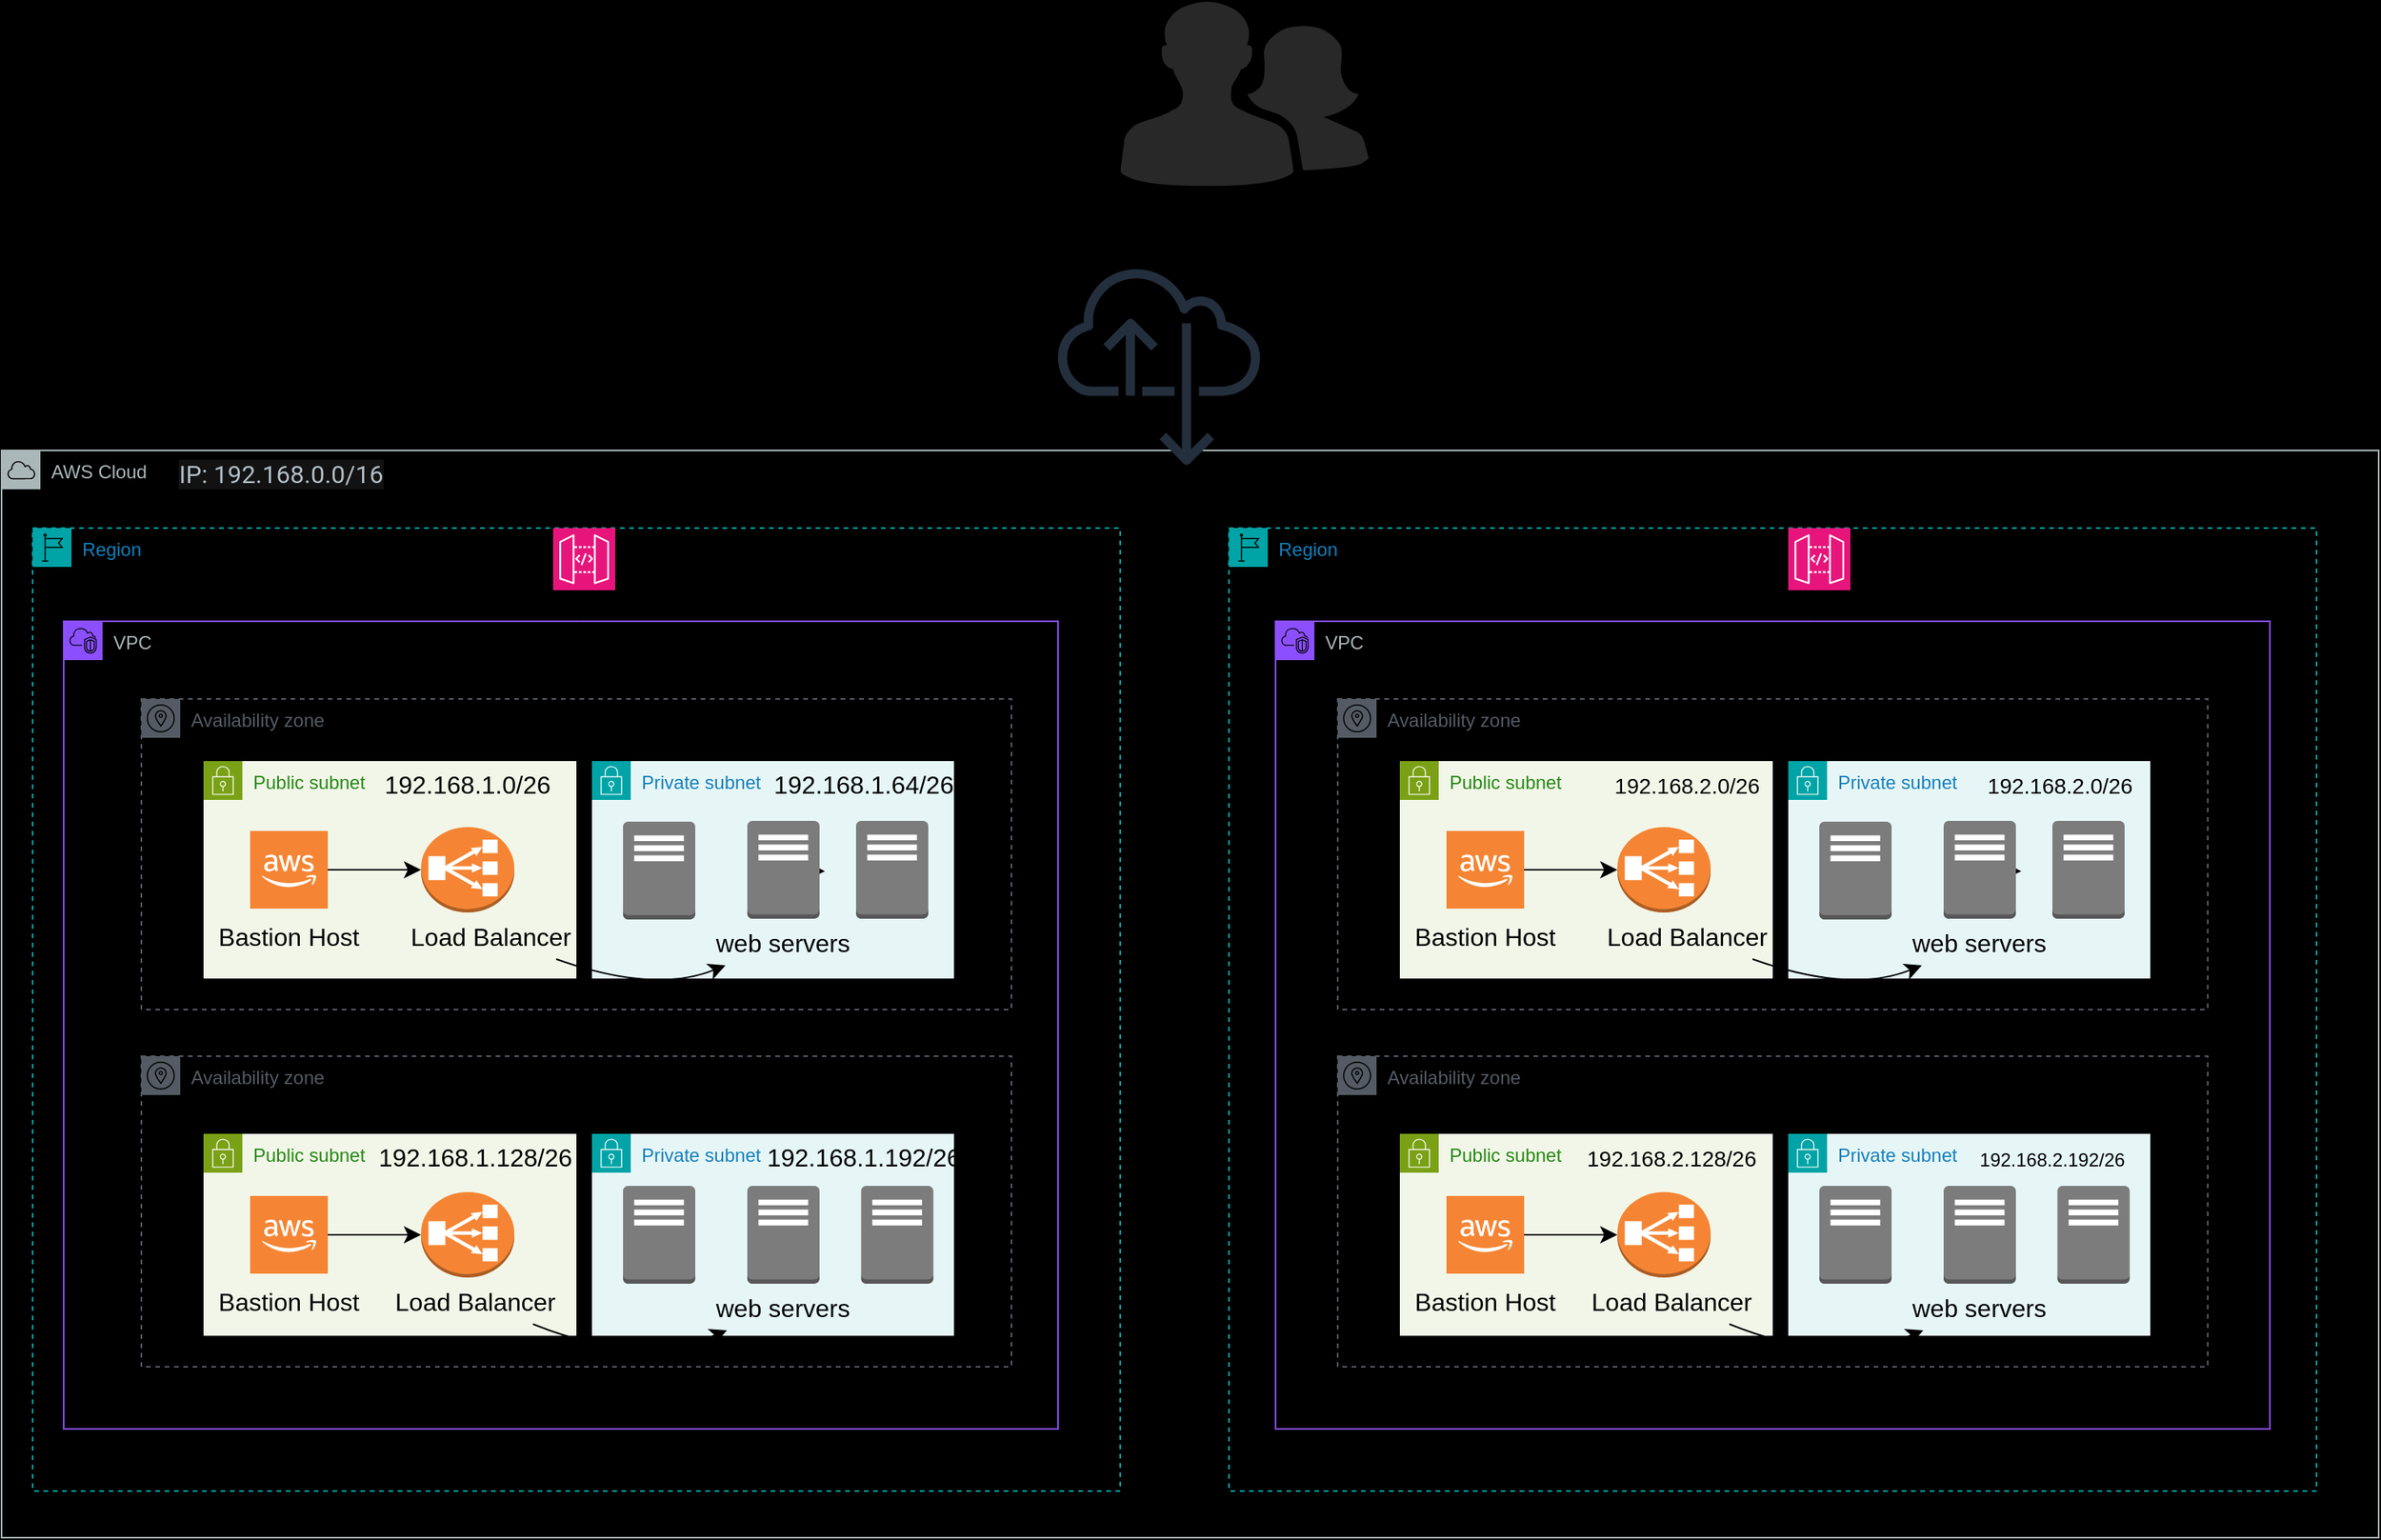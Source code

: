 <mxfile version="26.2.13">
  <diagram name="Page-1" id="DRaX8vh2XQgeKRl0MnYT">
    <mxGraphModel dx="1836" dy="1640" grid="1" gridSize="10" guides="1" tooltips="1" connect="1" arrows="1" fold="1" page="0" pageScale="1" pageWidth="850" pageHeight="1100" background="light-dark(#000000,#000000)" math="0" shadow="0">
      <root>
        <mxCell id="0" />
        <mxCell id="1" parent="0" />
        <mxCell id="w3yPP5Zh4euitOC8Kssg-12" value="AWS Cloud" style="sketch=0;outlineConnect=0;gradientColor=none;html=1;whiteSpace=wrap;fontSize=12;fontStyle=0;shape=mxgraph.aws4.group;grIcon=mxgraph.aws4.group_aws_cloud;strokeColor=#AAB7B8;fillColor=none;verticalAlign=top;align=left;spacingLeft=30;fontColor=#AAB7B8;dashed=0;" parent="1" vertex="1">
          <mxGeometry x="30" y="280" width="1530" height="700" as="geometry" />
        </mxCell>
        <mxCell id="w3yPP5Zh4euitOC8Kssg-16" value="VPC" style="points=[[0,0],[0.25,0],[0.5,0],[0.75,0],[1,0],[1,0.25],[1,0.5],[1,0.75],[1,1],[0.75,1],[0.5,1],[0.25,1],[0,1],[0,0.75],[0,0.5],[0,0.25]];outlineConnect=0;gradientColor=none;html=1;whiteSpace=wrap;fontSize=12;fontStyle=0;container=1;pointerEvents=0;collapsible=0;recursiveResize=0;shape=mxgraph.aws4.group;grIcon=mxgraph.aws4.group_vpc2;strokeColor=#8C4FFF;fillColor=none;verticalAlign=top;align=left;spacingLeft=30;fontColor=#AAB7B8;dashed=0;" parent="1" vertex="1">
          <mxGeometry x="70" y="390" width="640" height="520" as="geometry" />
        </mxCell>
        <mxCell id="w3yPP5Zh4euitOC8Kssg-17" value="Region" style="points=[[0,0],[0.25,0],[0.5,0],[0.75,0],[1,0],[1,0.25],[1,0.5],[1,0.75],[1,1],[0.75,1],[0.5,1],[0.25,1],[0,1],[0,0.75],[0,0.5],[0,0.25]];outlineConnect=0;gradientColor=none;html=1;whiteSpace=wrap;fontSize=12;fontStyle=0;container=1;pointerEvents=0;collapsible=0;recursiveResize=0;shape=mxgraph.aws4.group;grIcon=mxgraph.aws4.group_region;strokeColor=#00A4A6;fillColor=none;verticalAlign=top;align=left;spacingLeft=30;fontColor=#147EBA;dashed=1;" parent="1" vertex="1">
          <mxGeometry x="50" y="330" width="700" height="620" as="geometry" />
        </mxCell>
        <mxCell id="w3yPP5Zh4euitOC8Kssg-19" value="Availability zone" style="sketch=0;outlineConnect=0;gradientColor=none;html=1;whiteSpace=wrap;fontSize=12;fontStyle=0;shape=mxgraph.aws4.group;grIcon=mxgraph.aws4.group_availability_zone;strokeColor=#545B64;fillColor=none;verticalAlign=top;align=left;spacingLeft=30;fontColor=#545B64;dashed=1;" parent="w3yPP5Zh4euitOC8Kssg-17" vertex="1">
          <mxGeometry x="70" y="110" width="560" height="200" as="geometry" />
        </mxCell>
        <mxCell id="w3yPP5Zh4euitOC8Kssg-20" value="Availability zone" style="sketch=0;outlineConnect=0;gradientColor=none;html=1;whiteSpace=wrap;fontSize=12;fontStyle=0;shape=mxgraph.aws4.group;grIcon=mxgraph.aws4.group_availability_zone;strokeColor=#545B64;fillColor=none;verticalAlign=top;align=left;spacingLeft=30;fontColor=#545B64;dashed=1;" parent="w3yPP5Zh4euitOC8Kssg-17" vertex="1">
          <mxGeometry x="70" y="340" width="560" height="200" as="geometry" />
        </mxCell>
        <mxCell id="w3yPP5Zh4euitOC8Kssg-21" value="Public subnet" style="points=[[0,0],[0.25,0],[0.5,0],[0.75,0],[1,0],[1,0.25],[1,0.5],[1,0.75],[1,1],[0.75,1],[0.5,1],[0.25,1],[0,1],[0,0.75],[0,0.5],[0,0.25]];outlineConnect=0;gradientColor=none;html=1;whiteSpace=wrap;fontSize=12;fontStyle=0;container=1;pointerEvents=0;collapsible=0;recursiveResize=0;shape=mxgraph.aws4.group;grIcon=mxgraph.aws4.group_security_group;grStroke=0;strokeColor=#7AA116;fillColor=#F2F6E8;verticalAlign=top;align=left;spacingLeft=30;fontColor=#248814;dashed=0;" parent="w3yPP5Zh4euitOC8Kssg-17" vertex="1">
          <mxGeometry x="110" y="150" width="240" height="140" as="geometry" />
        </mxCell>
        <mxCell id="w3yPP5Zh4euitOC8Kssg-25" value="" style="outlineConnect=0;dashed=0;verticalLabelPosition=bottom;verticalAlign=top;align=center;html=1;shape=mxgraph.aws3.cloud_2;fillColor=#F58534;gradientColor=none;" parent="w3yPP5Zh4euitOC8Kssg-21" vertex="1">
          <mxGeometry x="30" y="45" width="50" height="50" as="geometry" />
        </mxCell>
        <mxCell id="w3yPP5Zh4euitOC8Kssg-23" value="Private subnet" style="points=[[0,0],[0.25,0],[0.5,0],[0.75,0],[1,0],[1,0.25],[1,0.5],[1,0.75],[1,1],[0.75,1],[0.5,1],[0.25,1],[0,1],[0,0.75],[0,0.5],[0,0.25]];outlineConnect=0;gradientColor=none;html=1;whiteSpace=wrap;fontSize=12;fontStyle=0;container=1;pointerEvents=0;collapsible=0;recursiveResize=0;shape=mxgraph.aws4.group;grIcon=mxgraph.aws4.group_security_group;grStroke=0;strokeColor=#00A4A6;fillColor=#E6F6F7;verticalAlign=top;align=left;spacingLeft=30;fontColor=#147EBA;dashed=0;" parent="w3yPP5Zh4euitOC8Kssg-17" vertex="1">
          <mxGeometry x="360" y="150" width="233" height="140" as="geometry" />
        </mxCell>
        <mxCell id="w3yPP5Zh4euitOC8Kssg-28" value="" style="edgeStyle=none;curved=1;rounded=0;orthogonalLoop=1;jettySize=auto;html=1;fontSize=12;startSize=8;endSize=8;" parent="w3yPP5Zh4euitOC8Kssg-23" source="w3yPP5Zh4euitOC8Kssg-29" edge="1">
          <mxGeometry relative="1" as="geometry">
            <mxPoint x="150" y="71" as="targetPoint" />
          </mxGeometry>
        </mxCell>
        <mxCell id="w3yPP5Zh4euitOC8Kssg-26" value="" style="outlineConnect=0;dashed=0;verticalLabelPosition=bottom;verticalAlign=top;align=center;html=1;shape=mxgraph.aws3.traditional_server;fillColor=#7D7C7C;gradientColor=none;" parent="w3yPP5Zh4euitOC8Kssg-23" vertex="1">
          <mxGeometry x="20" y="39" width="46.5" height="63" as="geometry" />
        </mxCell>
        <mxCell id="w3yPP5Zh4euitOC8Kssg-27" value="" style="outlineConnect=0;dashed=0;verticalLabelPosition=bottom;verticalAlign=top;align=center;html=1;shape=mxgraph.aws3.traditional_server;fillColor=#7D7C7C;gradientColor=none;" parent="w3yPP5Zh4euitOC8Kssg-23" vertex="1">
          <mxGeometry x="170" y="38.5" width="46.5" height="63" as="geometry" />
        </mxCell>
        <mxCell id="w3yPP5Zh4euitOC8Kssg-29" value="" style="outlineConnect=0;dashed=0;verticalLabelPosition=bottom;verticalAlign=top;align=center;html=1;shape=mxgraph.aws3.traditional_server;fillColor=#7D7C7C;gradientColor=none;" parent="w3yPP5Zh4euitOC8Kssg-23" vertex="1">
          <mxGeometry x="100" y="38.5" width="46.5" height="63" as="geometry" />
        </mxCell>
        <mxCell id="w3yPP5Zh4euitOC8Kssg-24" value="" style="outlineConnect=0;dashed=0;verticalLabelPosition=bottom;verticalAlign=top;align=center;html=1;shape=mxgraph.aws3.classic_load_balancer;fillColor=#F58534;gradientColor=none;" parent="w3yPP5Zh4euitOC8Kssg-17" vertex="1">
          <mxGeometry x="250" y="192.5" width="60" height="55" as="geometry" />
        </mxCell>
        <mxCell id="w3yPP5Zh4euitOC8Kssg-33" value="" style="edgeStyle=none;curved=1;rounded=0;orthogonalLoop=1;jettySize=auto;html=1;fontSize=12;startSize=8;endSize=8;" parent="w3yPP5Zh4euitOC8Kssg-17" source="w3yPP5Zh4euitOC8Kssg-25" target="w3yPP5Zh4euitOC8Kssg-24" edge="1">
          <mxGeometry relative="1" as="geometry" />
        </mxCell>
        <mxCell id="w3yPP5Zh4euitOC8Kssg-34" value="Bastion Host" style="text;strokeColor=none;fillColor=none;html=1;align=center;verticalAlign=middle;whiteSpace=wrap;rounded=0;fontSize=16;" parent="w3yPP5Zh4euitOC8Kssg-17" vertex="1">
          <mxGeometry x="110" y="247.5" width="110" height="30" as="geometry" />
        </mxCell>
        <mxCell id="w3yPP5Zh4euitOC8Kssg-95" value="" style="edgeStyle=none;curved=1;rounded=0;orthogonalLoop=1;jettySize=auto;html=1;fontSize=12;startSize=8;endSize=8;" parent="w3yPP5Zh4euitOC8Kssg-17" source="w3yPP5Zh4euitOC8Kssg-35" target="w3yPP5Zh4euitOC8Kssg-36" edge="1">
          <mxGeometry relative="1" as="geometry">
            <Array as="points">
              <mxPoint x="400" y="300" />
            </Array>
          </mxGeometry>
        </mxCell>
        <mxCell id="w3yPP5Zh4euitOC8Kssg-35" value="Load Balancer" style="text;strokeColor=none;fillColor=none;html=1;align=center;verticalAlign=middle;whiteSpace=wrap;rounded=0;fontSize=16;" parent="w3yPP5Zh4euitOC8Kssg-17" vertex="1">
          <mxGeometry x="230" y="247.5" width="130" height="30" as="geometry" />
        </mxCell>
        <mxCell id="w3yPP5Zh4euitOC8Kssg-36" value="web servers" style="text;strokeColor=none;fillColor=none;html=1;align=center;verticalAlign=middle;whiteSpace=wrap;rounded=0;fontSize=16;" parent="w3yPP5Zh4euitOC8Kssg-17" vertex="1">
          <mxGeometry x="433.25" y="251.5" width="100" height="30" as="geometry" />
        </mxCell>
        <mxCell id="w3yPP5Zh4euitOC8Kssg-111" value="Public subnet" style="points=[[0,0],[0.25,0],[0.5,0],[0.75,0],[1,0],[1,0.25],[1,0.5],[1,0.75],[1,1],[0.75,1],[0.5,1],[0.25,1],[0,1],[0,0.75],[0,0.5],[0,0.25]];outlineConnect=0;gradientColor=none;html=1;whiteSpace=wrap;fontSize=12;fontStyle=0;container=1;pointerEvents=0;collapsible=0;recursiveResize=0;shape=mxgraph.aws4.group;grIcon=mxgraph.aws4.group_security_group;grStroke=0;strokeColor=#7AA116;fillColor=#F2F6E8;verticalAlign=top;align=left;spacingLeft=30;fontColor=#248814;dashed=0;" parent="w3yPP5Zh4euitOC8Kssg-17" vertex="1">
          <mxGeometry x="110" y="390" width="240" height="130" as="geometry" />
        </mxCell>
        <mxCell id="w3yPP5Zh4euitOC8Kssg-114" value="" style="outlineConnect=0;dashed=0;verticalLabelPosition=bottom;verticalAlign=top;align=center;html=1;shape=mxgraph.aws3.cloud_2;fillColor=#F58534;gradientColor=none;" parent="w3yPP5Zh4euitOC8Kssg-111" vertex="1">
          <mxGeometry x="30" y="40" width="50" height="50" as="geometry" />
        </mxCell>
        <mxCell id="XxBnNCMZjYWkJaXcYATF-3" value="192.168.1.128/26" style="text;strokeColor=none;fillColor=none;html=1;align=center;verticalAlign=middle;whiteSpace=wrap;rounded=0;fontSize=16;" vertex="1" parent="w3yPP5Zh4euitOC8Kssg-111">
          <mxGeometry x="120" width="110" height="30" as="geometry" />
        </mxCell>
        <mxCell id="w3yPP5Zh4euitOC8Kssg-113" value="Private subnet" style="points=[[0,0],[0.25,0],[0.5,0],[0.75,0],[1,0],[1,0.25],[1,0.5],[1,0.75],[1,1],[0.75,1],[0.5,1],[0.25,1],[0,1],[0,0.75],[0,0.5],[0,0.25]];outlineConnect=0;gradientColor=none;html=1;whiteSpace=wrap;fontSize=12;fontStyle=0;container=1;pointerEvents=0;collapsible=0;recursiveResize=0;shape=mxgraph.aws4.group;grIcon=mxgraph.aws4.group_security_group;grStroke=0;strokeColor=#00A4A6;fillColor=#E6F6F7;verticalAlign=top;align=left;spacingLeft=30;fontColor=#147EBA;dashed=0;" parent="w3yPP5Zh4euitOC8Kssg-17" vertex="1">
          <mxGeometry x="360" y="390" width="233" height="130" as="geometry" />
        </mxCell>
        <mxCell id="w3yPP5Zh4euitOC8Kssg-139" value="" style="outlineConnect=0;dashed=0;verticalLabelPosition=bottom;verticalAlign=top;align=center;html=1;shape=mxgraph.aws3.traditional_server;fillColor=#7D7C7C;gradientColor=none;" parent="w3yPP5Zh4euitOC8Kssg-113" vertex="1">
          <mxGeometry x="173.25" y="33.5" width="46.5" height="63" as="geometry" />
        </mxCell>
        <mxCell id="w3yPP5Zh4euitOC8Kssg-138" value="" style="outlineConnect=0;dashed=0;verticalLabelPosition=bottom;verticalAlign=top;align=center;html=1;shape=mxgraph.aws3.traditional_server;fillColor=#7D7C7C;gradientColor=none;" parent="w3yPP5Zh4euitOC8Kssg-113" vertex="1">
          <mxGeometry x="100" y="33.5" width="46.5" height="63" as="geometry" />
        </mxCell>
        <mxCell id="w3yPP5Zh4euitOC8Kssg-115" value="" style="outlineConnect=0;dashed=0;verticalLabelPosition=bottom;verticalAlign=top;align=center;html=1;shape=mxgraph.aws3.classic_load_balancer;fillColor=#F58534;gradientColor=none;" parent="w3yPP5Zh4euitOC8Kssg-17" vertex="1">
          <mxGeometry x="250" y="427.5" width="60" height="55" as="geometry" />
        </mxCell>
        <mxCell id="w3yPP5Zh4euitOC8Kssg-116" value="" style="outlineConnect=0;dashed=0;verticalLabelPosition=bottom;verticalAlign=top;align=center;html=1;shape=mxgraph.aws3.traditional_server;fillColor=#7D7C7C;gradientColor=none;" parent="w3yPP5Zh4euitOC8Kssg-17" vertex="1">
          <mxGeometry x="380" y="423.5" width="46.5" height="63" as="geometry" />
        </mxCell>
        <mxCell id="w3yPP5Zh4euitOC8Kssg-140" value="Bastion Host" style="text;strokeColor=none;fillColor=none;html=1;align=center;verticalAlign=middle;whiteSpace=wrap;rounded=0;fontSize=16;" parent="w3yPP5Zh4euitOC8Kssg-17" vertex="1">
          <mxGeometry x="110" y="482.5" width="110" height="30" as="geometry" />
        </mxCell>
        <mxCell id="w3yPP5Zh4euitOC8Kssg-143" value="" style="edgeStyle=none;curved=1;rounded=0;orthogonalLoop=1;jettySize=auto;html=1;fontSize=12;startSize=8;endSize=8;" parent="w3yPP5Zh4euitOC8Kssg-17" source="w3yPP5Zh4euitOC8Kssg-141" target="w3yPP5Zh4euitOC8Kssg-142" edge="1">
          <mxGeometry relative="1" as="geometry">
            <Array as="points">
              <mxPoint x="390" y="540" />
            </Array>
          </mxGeometry>
        </mxCell>
        <mxCell id="w3yPP5Zh4euitOC8Kssg-141" value="Load Balancer" style="text;strokeColor=none;fillColor=none;html=1;align=center;verticalAlign=middle;whiteSpace=wrap;rounded=0;fontSize=16;" parent="w3yPP5Zh4euitOC8Kssg-17" vertex="1">
          <mxGeometry x="220" y="482.5" width="130" height="30" as="geometry" />
        </mxCell>
        <mxCell id="w3yPP5Zh4euitOC8Kssg-142" value="web servers" style="text;strokeColor=none;fillColor=none;html=1;align=center;verticalAlign=middle;whiteSpace=wrap;rounded=0;fontSize=16;" parent="w3yPP5Zh4euitOC8Kssg-17" vertex="1">
          <mxGeometry x="433.25" y="486.5" width="100" height="30" as="geometry" />
        </mxCell>
        <mxCell id="w3yPP5Zh4euitOC8Kssg-145" value="" style="edgeStyle=none;curved=1;rounded=0;orthogonalLoop=1;jettySize=auto;html=1;fontSize=12;startSize=8;endSize=8;" parent="w3yPP5Zh4euitOC8Kssg-17" source="w3yPP5Zh4euitOC8Kssg-114" target="w3yPP5Zh4euitOC8Kssg-115" edge="1">
          <mxGeometry relative="1" as="geometry" />
        </mxCell>
        <mxCell id="w3yPP5Zh4euitOC8Kssg-179" value="" style="sketch=0;points=[[0,0,0],[0.25,0,0],[0.5,0,0],[0.75,0,0],[1,0,0],[0,1,0],[0.25,1,0],[0.5,1,0],[0.75,1,0],[1,1,0],[0,0.25,0],[0,0.5,0],[0,0.75,0],[1,0.25,0],[1,0.5,0],[1,0.75,0]];outlineConnect=0;fontColor=#232F3E;fillColor=#E7157B;strokeColor=#ffffff;dashed=0;verticalLabelPosition=bottom;verticalAlign=top;align=center;html=1;fontSize=12;fontStyle=0;aspect=fixed;shape=mxgraph.aws4.resourceIcon;resIcon=mxgraph.aws4.api_gateway;" parent="w3yPP5Zh4euitOC8Kssg-17" vertex="1">
          <mxGeometry x="335" width="40" height="40" as="geometry" />
        </mxCell>
        <mxCell id="w3yPP5Zh4euitOC8Kssg-183" value="Canada Central Region" style="text;strokeColor=none;fillColor=none;html=1;align=center;verticalAlign=middle;whiteSpace=wrap;rounded=0;fontSize=16;" parent="w3yPP5Zh4euitOC8Kssg-17" vertex="1">
          <mxGeometry x="85" width="175" height="30" as="geometry" />
        </mxCell>
        <mxCell id="XxBnNCMZjYWkJaXcYATF-1" value="192.168.1.0/26" style="text;strokeColor=none;fillColor=none;html=1;align=center;verticalAlign=middle;whiteSpace=wrap;rounded=0;fontSize=16;" vertex="1" parent="w3yPP5Zh4euitOC8Kssg-17">
          <mxGeometry x="225" y="150" width="110" height="30" as="geometry" />
        </mxCell>
        <mxCell id="XxBnNCMZjYWkJaXcYATF-2" value="192.168.1.64/26" style="text;strokeColor=none;fillColor=none;html=1;align=center;verticalAlign=middle;whiteSpace=wrap;rounded=0;fontSize=16;" vertex="1" parent="w3yPP5Zh4euitOC8Kssg-17">
          <mxGeometry x="480" y="150" width="110" height="30" as="geometry" />
        </mxCell>
        <mxCell id="XxBnNCMZjYWkJaXcYATF-4" value="192.168.1.192/26" style="text;strokeColor=none;fillColor=none;html=1;align=center;verticalAlign=middle;whiteSpace=wrap;rounded=0;fontSize=16;" vertex="1" parent="w3yPP5Zh4euitOC8Kssg-17">
          <mxGeometry x="480" y="390" width="110" height="30" as="geometry" />
        </mxCell>
        <mxCell id="XxBnNCMZjYWkJaXcYATF-5" style="edgeStyle=none;curved=1;rounded=0;orthogonalLoop=1;jettySize=auto;html=1;exitX=0.5;exitY=0;exitDx=0;exitDy=0;fontSize=12;startSize=8;endSize=8;" edge="1" parent="w3yPP5Zh4euitOC8Kssg-17" source="XxBnNCMZjYWkJaXcYATF-4" target="XxBnNCMZjYWkJaXcYATF-4">
          <mxGeometry relative="1" as="geometry" />
        </mxCell>
        <mxCell id="w3yPP5Zh4euitOC8Kssg-146" value="Region" style="points=[[0,0],[0.25,0],[0.5,0],[0.75,0],[1,0],[1,0.25],[1,0.5],[1,0.75],[1,1],[0.75,1],[0.5,1],[0.25,1],[0,1],[0,0.75],[0,0.5],[0,0.25]];outlineConnect=0;gradientColor=none;html=1;whiteSpace=wrap;fontSize=12;fontStyle=0;container=1;pointerEvents=0;collapsible=0;recursiveResize=0;shape=mxgraph.aws4.group;grIcon=mxgraph.aws4.group_region;strokeColor=#00A4A6;fillColor=none;verticalAlign=top;align=left;spacingLeft=30;fontColor=#147EBA;dashed=1;" parent="1" vertex="1">
          <mxGeometry x="820" y="330" width="700" height="620" as="geometry" />
        </mxCell>
        <mxCell id="w3yPP5Zh4euitOC8Kssg-147" value="Availability zone" style="sketch=0;outlineConnect=0;gradientColor=none;html=1;whiteSpace=wrap;fontSize=12;fontStyle=0;shape=mxgraph.aws4.group;grIcon=mxgraph.aws4.group_availability_zone;strokeColor=#545B64;fillColor=none;verticalAlign=top;align=left;spacingLeft=30;fontColor=#545B64;dashed=1;" parent="w3yPP5Zh4euitOC8Kssg-146" vertex="1">
          <mxGeometry x="70" y="110" width="560" height="200" as="geometry" />
        </mxCell>
        <mxCell id="w3yPP5Zh4euitOC8Kssg-148" value="Availability zone" style="sketch=0;outlineConnect=0;gradientColor=none;html=1;whiteSpace=wrap;fontSize=12;fontStyle=0;shape=mxgraph.aws4.group;grIcon=mxgraph.aws4.group_availability_zone;strokeColor=#545B64;fillColor=none;verticalAlign=top;align=left;spacingLeft=30;fontColor=#545B64;dashed=1;" parent="w3yPP5Zh4euitOC8Kssg-146" vertex="1">
          <mxGeometry x="70" y="340" width="560" height="200" as="geometry" />
        </mxCell>
        <mxCell id="w3yPP5Zh4euitOC8Kssg-149" value="Public subnet" style="points=[[0,0],[0.25,0],[0.5,0],[0.75,0],[1,0],[1,0.25],[1,0.5],[1,0.75],[1,1],[0.75,1],[0.5,1],[0.25,1],[0,1],[0,0.75],[0,0.5],[0,0.25]];outlineConnect=0;gradientColor=none;html=1;whiteSpace=wrap;fontSize=12;fontStyle=0;container=1;pointerEvents=0;collapsible=0;recursiveResize=0;shape=mxgraph.aws4.group;grIcon=mxgraph.aws4.group_security_group;grStroke=0;strokeColor=#7AA116;fillColor=#F2F6E8;verticalAlign=top;align=left;spacingLeft=30;fontColor=#248814;dashed=0;" parent="w3yPP5Zh4euitOC8Kssg-146" vertex="1">
          <mxGeometry x="110" y="150" width="240" height="140" as="geometry" />
        </mxCell>
        <mxCell id="w3yPP5Zh4euitOC8Kssg-150" value="" style="outlineConnect=0;dashed=0;verticalLabelPosition=bottom;verticalAlign=top;align=center;html=1;shape=mxgraph.aws3.cloud_2;fillColor=#F58534;gradientColor=none;" parent="w3yPP5Zh4euitOC8Kssg-149" vertex="1">
          <mxGeometry x="30" y="45" width="50" height="50" as="geometry" />
        </mxCell>
        <mxCell id="w3yPP5Zh4euitOC8Kssg-151" value="Private subnet" style="points=[[0,0],[0.25,0],[0.5,0],[0.75,0],[1,0],[1,0.25],[1,0.5],[1,0.75],[1,1],[0.75,1],[0.5,1],[0.25,1],[0,1],[0,0.75],[0,0.5],[0,0.25]];outlineConnect=0;gradientColor=none;html=1;whiteSpace=wrap;fontSize=12;fontStyle=0;container=1;pointerEvents=0;collapsible=0;recursiveResize=0;shape=mxgraph.aws4.group;grIcon=mxgraph.aws4.group_security_group;grStroke=0;strokeColor=#00A4A6;fillColor=#E6F6F7;verticalAlign=top;align=left;spacingLeft=30;fontColor=#147EBA;dashed=0;" parent="w3yPP5Zh4euitOC8Kssg-146" vertex="1">
          <mxGeometry x="360" y="150" width="233" height="140" as="geometry" />
        </mxCell>
        <mxCell id="w3yPP5Zh4euitOC8Kssg-152" value="" style="edgeStyle=none;curved=1;rounded=0;orthogonalLoop=1;jettySize=auto;html=1;fontSize=12;startSize=8;endSize=8;" parent="w3yPP5Zh4euitOC8Kssg-151" source="w3yPP5Zh4euitOC8Kssg-155" edge="1">
          <mxGeometry relative="1" as="geometry">
            <mxPoint x="150" y="71" as="targetPoint" />
          </mxGeometry>
        </mxCell>
        <mxCell id="w3yPP5Zh4euitOC8Kssg-153" value="" style="outlineConnect=0;dashed=0;verticalLabelPosition=bottom;verticalAlign=top;align=center;html=1;shape=mxgraph.aws3.traditional_server;fillColor=#7D7C7C;gradientColor=none;" parent="w3yPP5Zh4euitOC8Kssg-151" vertex="1">
          <mxGeometry x="20" y="39" width="46.5" height="63" as="geometry" />
        </mxCell>
        <mxCell id="w3yPP5Zh4euitOC8Kssg-154" value="" style="outlineConnect=0;dashed=0;verticalLabelPosition=bottom;verticalAlign=top;align=center;html=1;shape=mxgraph.aws3.traditional_server;fillColor=#7D7C7C;gradientColor=none;" parent="w3yPP5Zh4euitOC8Kssg-151" vertex="1">
          <mxGeometry x="170" y="38.5" width="46.5" height="63" as="geometry" />
        </mxCell>
        <mxCell id="w3yPP5Zh4euitOC8Kssg-155" value="" style="outlineConnect=0;dashed=0;verticalLabelPosition=bottom;verticalAlign=top;align=center;html=1;shape=mxgraph.aws3.traditional_server;fillColor=#7D7C7C;gradientColor=none;" parent="w3yPP5Zh4euitOC8Kssg-151" vertex="1">
          <mxGeometry x="100" y="38.5" width="46.5" height="63" as="geometry" />
        </mxCell>
        <mxCell id="w3yPP5Zh4euitOC8Kssg-156" value="" style="outlineConnect=0;dashed=0;verticalLabelPosition=bottom;verticalAlign=top;align=center;html=1;shape=mxgraph.aws3.classic_load_balancer;fillColor=#F58534;gradientColor=none;" parent="w3yPP5Zh4euitOC8Kssg-146" vertex="1">
          <mxGeometry x="250" y="192.5" width="60" height="55" as="geometry" />
        </mxCell>
        <mxCell id="w3yPP5Zh4euitOC8Kssg-157" value="" style="edgeStyle=none;curved=1;rounded=0;orthogonalLoop=1;jettySize=auto;html=1;fontSize=12;startSize=8;endSize=8;" parent="w3yPP5Zh4euitOC8Kssg-146" source="w3yPP5Zh4euitOC8Kssg-150" target="w3yPP5Zh4euitOC8Kssg-156" edge="1">
          <mxGeometry relative="1" as="geometry" />
        </mxCell>
        <mxCell id="w3yPP5Zh4euitOC8Kssg-158" value="Bastion Host" style="text;strokeColor=none;fillColor=none;html=1;align=center;verticalAlign=middle;whiteSpace=wrap;rounded=0;fontSize=16;" parent="w3yPP5Zh4euitOC8Kssg-146" vertex="1">
          <mxGeometry x="110" y="247.5" width="110" height="30" as="geometry" />
        </mxCell>
        <mxCell id="w3yPP5Zh4euitOC8Kssg-159" value="" style="edgeStyle=none;curved=1;rounded=0;orthogonalLoop=1;jettySize=auto;html=1;fontSize=12;startSize=8;endSize=8;" parent="w3yPP5Zh4euitOC8Kssg-146" source="w3yPP5Zh4euitOC8Kssg-160" target="w3yPP5Zh4euitOC8Kssg-161" edge="1">
          <mxGeometry relative="1" as="geometry">
            <Array as="points">
              <mxPoint x="400" y="300" />
            </Array>
          </mxGeometry>
        </mxCell>
        <mxCell id="w3yPP5Zh4euitOC8Kssg-160" value="Load Balancer" style="text;strokeColor=none;fillColor=none;html=1;align=center;verticalAlign=middle;whiteSpace=wrap;rounded=0;fontSize=16;" parent="w3yPP5Zh4euitOC8Kssg-146" vertex="1">
          <mxGeometry x="230" y="247.5" width="130" height="30" as="geometry" />
        </mxCell>
        <mxCell id="w3yPP5Zh4euitOC8Kssg-161" value="web servers" style="text;strokeColor=none;fillColor=none;html=1;align=center;verticalAlign=middle;whiteSpace=wrap;rounded=0;fontSize=16;" parent="w3yPP5Zh4euitOC8Kssg-146" vertex="1">
          <mxGeometry x="433.25" y="251.5" width="100" height="30" as="geometry" />
        </mxCell>
        <mxCell id="w3yPP5Zh4euitOC8Kssg-162" value="Public subnet" style="points=[[0,0],[0.25,0],[0.5,0],[0.75,0],[1,0],[1,0.25],[1,0.5],[1,0.75],[1,1],[0.75,1],[0.5,1],[0.25,1],[0,1],[0,0.75],[0,0.5],[0,0.25]];outlineConnect=0;gradientColor=none;html=1;whiteSpace=wrap;fontSize=12;fontStyle=0;container=1;pointerEvents=0;collapsible=0;recursiveResize=0;shape=mxgraph.aws4.group;grIcon=mxgraph.aws4.group_security_group;grStroke=0;strokeColor=#7AA116;fillColor=#F2F6E8;verticalAlign=top;align=left;spacingLeft=30;fontColor=#248814;dashed=0;" parent="w3yPP5Zh4euitOC8Kssg-146" vertex="1">
          <mxGeometry x="110" y="390" width="240" height="130" as="geometry" />
        </mxCell>
        <mxCell id="w3yPP5Zh4euitOC8Kssg-163" value="" style="outlineConnect=0;dashed=0;verticalLabelPosition=bottom;verticalAlign=top;align=center;html=1;shape=mxgraph.aws3.cloud_2;fillColor=#F58534;gradientColor=none;" parent="w3yPP5Zh4euitOC8Kssg-162" vertex="1">
          <mxGeometry x="30" y="40" width="50" height="50" as="geometry" />
        </mxCell>
        <mxCell id="w3yPP5Zh4euitOC8Kssg-164" value="Private subnet" style="points=[[0,0],[0.25,0],[0.5,0],[0.75,0],[1,0],[1,0.25],[1,0.5],[1,0.75],[1,1],[0.75,1],[0.5,1],[0.25,1],[0,1],[0,0.75],[0,0.5],[0,0.25]];outlineConnect=0;gradientColor=none;html=1;whiteSpace=wrap;fontSize=12;fontStyle=0;container=1;pointerEvents=0;collapsible=0;recursiveResize=0;shape=mxgraph.aws4.group;grIcon=mxgraph.aws4.group_security_group;grStroke=0;strokeColor=#00A4A6;fillColor=#E6F6F7;verticalAlign=top;align=left;spacingLeft=30;fontColor=#147EBA;dashed=0;" parent="w3yPP5Zh4euitOC8Kssg-146" vertex="1">
          <mxGeometry x="360" y="390" width="233" height="130" as="geometry" />
        </mxCell>
        <mxCell id="w3yPP5Zh4euitOC8Kssg-165" value="" style="outlineConnect=0;dashed=0;verticalLabelPosition=bottom;verticalAlign=top;align=center;html=1;shape=mxgraph.aws3.traditional_server;fillColor=#7D7C7C;gradientColor=none;" parent="w3yPP5Zh4euitOC8Kssg-164" vertex="1">
          <mxGeometry x="173.25" y="33.5" width="46.5" height="63" as="geometry" />
        </mxCell>
        <mxCell id="w3yPP5Zh4euitOC8Kssg-166" value="" style="outlineConnect=0;dashed=0;verticalLabelPosition=bottom;verticalAlign=top;align=center;html=1;shape=mxgraph.aws3.traditional_server;fillColor=#7D7C7C;gradientColor=none;" parent="w3yPP5Zh4euitOC8Kssg-164" vertex="1">
          <mxGeometry x="100" y="33.5" width="46.5" height="63" as="geometry" />
        </mxCell>
        <mxCell id="w3yPP5Zh4euitOC8Kssg-167" value="" style="outlineConnect=0;dashed=0;verticalLabelPosition=bottom;verticalAlign=top;align=center;html=1;shape=mxgraph.aws3.classic_load_balancer;fillColor=#F58534;gradientColor=none;" parent="w3yPP5Zh4euitOC8Kssg-146" vertex="1">
          <mxGeometry x="250" y="427.5" width="60" height="55" as="geometry" />
        </mxCell>
        <mxCell id="w3yPP5Zh4euitOC8Kssg-168" value="" style="outlineConnect=0;dashed=0;verticalLabelPosition=bottom;verticalAlign=top;align=center;html=1;shape=mxgraph.aws3.traditional_server;fillColor=#7D7C7C;gradientColor=none;" parent="w3yPP5Zh4euitOC8Kssg-146" vertex="1">
          <mxGeometry x="380" y="423.5" width="46.5" height="63" as="geometry" />
        </mxCell>
        <mxCell id="w3yPP5Zh4euitOC8Kssg-169" value="Bastion Host" style="text;strokeColor=none;fillColor=none;html=1;align=center;verticalAlign=middle;whiteSpace=wrap;rounded=0;fontSize=16;" parent="w3yPP5Zh4euitOC8Kssg-146" vertex="1">
          <mxGeometry x="110" y="482.5" width="110" height="30" as="geometry" />
        </mxCell>
        <mxCell id="w3yPP5Zh4euitOC8Kssg-170" value="" style="edgeStyle=none;curved=1;rounded=0;orthogonalLoop=1;jettySize=auto;html=1;fontSize=12;startSize=8;endSize=8;" parent="w3yPP5Zh4euitOC8Kssg-146" source="w3yPP5Zh4euitOC8Kssg-171" target="w3yPP5Zh4euitOC8Kssg-172" edge="1">
          <mxGeometry relative="1" as="geometry">
            <Array as="points">
              <mxPoint x="390" y="540" />
            </Array>
          </mxGeometry>
        </mxCell>
        <mxCell id="w3yPP5Zh4euitOC8Kssg-171" value="Load Balancer" style="text;strokeColor=none;fillColor=none;html=1;align=center;verticalAlign=middle;whiteSpace=wrap;rounded=0;fontSize=16;" parent="w3yPP5Zh4euitOC8Kssg-146" vertex="1">
          <mxGeometry x="220" y="482.5" width="130" height="30" as="geometry" />
        </mxCell>
        <mxCell id="w3yPP5Zh4euitOC8Kssg-172" value="web servers" style="text;strokeColor=none;fillColor=none;html=1;align=center;verticalAlign=middle;whiteSpace=wrap;rounded=0;fontSize=16;" parent="w3yPP5Zh4euitOC8Kssg-146" vertex="1">
          <mxGeometry x="433.25" y="486.5" width="100" height="30" as="geometry" />
        </mxCell>
        <mxCell id="w3yPP5Zh4euitOC8Kssg-173" value="" style="edgeStyle=none;curved=1;rounded=0;orthogonalLoop=1;jettySize=auto;html=1;fontSize=12;startSize=8;endSize=8;" parent="w3yPP5Zh4euitOC8Kssg-146" source="w3yPP5Zh4euitOC8Kssg-163" target="w3yPP5Zh4euitOC8Kssg-167" edge="1">
          <mxGeometry relative="1" as="geometry" />
        </mxCell>
        <mxCell id="w3yPP5Zh4euitOC8Kssg-189" value="Internet Gateway" style="text;strokeColor=none;fillColor=none;html=1;align=center;verticalAlign=middle;whiteSpace=wrap;rounded=0;fontSize=16;" parent="w3yPP5Zh4euitOC8Kssg-146" vertex="1">
          <mxGeometry x="380" y="20" width="120" height="30" as="geometry" />
        </mxCell>
        <mxCell id="XxBnNCMZjYWkJaXcYATF-6" value="&lt;font style=&quot;font-size: 14px;&quot;&gt;192.168.2.0/26&lt;/font&gt;" style="text;strokeColor=none;fillColor=none;html=1;align=center;verticalAlign=middle;whiteSpace=wrap;rounded=0;fontSize=16;" vertex="1" parent="w3yPP5Zh4euitOC8Kssg-146">
          <mxGeometry x="480" y="150" width="110" height="30" as="geometry" />
        </mxCell>
        <mxCell id="XxBnNCMZjYWkJaXcYATF-8" value="&lt;font style=&quot;font-size: 14px;&quot;&gt;192.168.2.0/26&lt;/font&gt;" style="text;strokeColor=none;fillColor=none;html=1;align=center;verticalAlign=middle;whiteSpace=wrap;rounded=0;fontSize=16;" vertex="1" parent="w3yPP5Zh4euitOC8Kssg-146">
          <mxGeometry x="240" y="150" width="110" height="30" as="geometry" />
        </mxCell>
        <mxCell id="XxBnNCMZjYWkJaXcYATF-9" value="&lt;font style=&quot;font-size: 14px;&quot;&gt;192.168.2.128/26&lt;/font&gt;" style="text;strokeColor=none;fillColor=none;html=1;align=center;verticalAlign=middle;whiteSpace=wrap;rounded=0;fontSize=16;" vertex="1" parent="w3yPP5Zh4euitOC8Kssg-146">
          <mxGeometry x="230" y="390" width="110" height="30" as="geometry" />
        </mxCell>
        <mxCell id="w3yPP5Zh4euitOC8Kssg-174" value="VPC" style="points=[[0,0],[0.25,0],[0.5,0],[0.75,0],[1,0],[1,0.25],[1,0.5],[1,0.75],[1,1],[0.75,1],[0.5,1],[0.25,1],[0,1],[0,0.75],[0,0.5],[0,0.25]];outlineConnect=0;gradientColor=none;html=1;whiteSpace=wrap;fontSize=12;fontStyle=0;container=1;pointerEvents=0;collapsible=0;recursiveResize=0;shape=mxgraph.aws4.group;grIcon=mxgraph.aws4.group_vpc2;strokeColor=#8C4FFF;fillColor=none;verticalAlign=top;align=left;spacingLeft=30;fontColor=#AAB7B8;dashed=0;" parent="1" vertex="1">
          <mxGeometry x="850" y="390" width="640" height="520" as="geometry" />
        </mxCell>
        <mxCell id="w3yPP5Zh4euitOC8Kssg-188" value="Joe West Central VPC (192.168.2.0/24)&lt;div&gt;&lt;br&gt;&lt;/div&gt;" style="text;strokeColor=none;fillColor=none;html=1;align=center;verticalAlign=middle;whiteSpace=wrap;rounded=0;fontSize=16;" parent="w3yPP5Zh4euitOC8Kssg-174" vertex="1">
          <mxGeometry x="60" y="10" width="330" height="30" as="geometry" />
        </mxCell>
        <mxCell id="XxBnNCMZjYWkJaXcYATF-10" value="&lt;font style=&quot;font-size: 12px;&quot;&gt;192.168.2.192/26&lt;/font&gt;" style="text;strokeColor=none;fillColor=none;html=1;align=center;verticalAlign=middle;whiteSpace=wrap;rounded=0;fontSize=16;" vertex="1" parent="w3yPP5Zh4euitOC8Kssg-174">
          <mxGeometry x="450" y="335" width="100" height="20" as="geometry" />
        </mxCell>
        <mxCell id="XxBnNCMZjYWkJaXcYATF-11" style="edgeStyle=none;curved=1;rounded=0;orthogonalLoop=1;jettySize=auto;html=1;exitX=0.75;exitY=1;exitDx=0;exitDy=0;fontSize=12;startSize=8;endSize=8;" edge="1" parent="w3yPP5Zh4euitOC8Kssg-174" source="XxBnNCMZjYWkJaXcYATF-10" target="XxBnNCMZjYWkJaXcYATF-10">
          <mxGeometry relative="1" as="geometry" />
        </mxCell>
        <mxCell id="w3yPP5Zh4euitOC8Kssg-177" value="&lt;span style=&quot;color: rgb(178, 190, 198); font-family: Roboto, sans-serif; text-align: left; background-color: rgb(18, 18, 18);&quot;&gt;IP: 192.168.0.0/16&lt;/span&gt;" style="text;strokeColor=none;fillColor=none;html=1;align=center;verticalAlign=middle;whiteSpace=wrap;rounded=0;fontSize=16;" parent="1" vertex="1">
          <mxGeometry x="130" y="280" width="160" height="30" as="geometry" />
        </mxCell>
        <mxCell id="w3yPP5Zh4euitOC8Kssg-180" value="" style="edgeStyle=none;curved=1;rounded=0;orthogonalLoop=1;jettySize=auto;html=1;fontSize=12;startSize=8;endSize=8;" parent="1" source="w3yPP5Zh4euitOC8Kssg-179" target="w3yPP5Zh4euitOC8Kssg-16" edge="1">
          <mxGeometry relative="1" as="geometry" />
        </mxCell>
        <mxCell id="w3yPP5Zh4euitOC8Kssg-182" value="" style="edgeStyle=none;curved=1;rounded=0;orthogonalLoop=1;jettySize=auto;html=1;fontSize=12;startSize=8;endSize=8;" parent="1" source="w3yPP5Zh4euitOC8Kssg-181" target="w3yPP5Zh4euitOC8Kssg-174" edge="1">
          <mxGeometry relative="1" as="geometry" />
        </mxCell>
        <mxCell id="w3yPP5Zh4euitOC8Kssg-181" value="" style="sketch=0;points=[[0,0,0],[0.25,0,0],[0.5,0,0],[0.75,0,0],[1,0,0],[0,1,0],[0.25,1,0],[0.5,1,0],[0.75,1,0],[1,1,0],[0,0.25,0],[0,0.5,0],[0,0.75,0],[1,0.25,0],[1,0.5,0],[1,0.75,0]];outlineConnect=0;fontColor=#232F3E;fillColor=#E7157B;strokeColor=#ffffff;dashed=0;verticalLabelPosition=bottom;verticalAlign=top;align=center;html=1;fontSize=12;fontStyle=0;aspect=fixed;shape=mxgraph.aws4.resourceIcon;resIcon=mxgraph.aws4.api_gateway;" parent="1" vertex="1">
          <mxGeometry x="1180" y="330" width="40" height="40" as="geometry" />
        </mxCell>
        <mxCell id="w3yPP5Zh4euitOC8Kssg-184" value="Canada West Region" style="text;strokeColor=none;fillColor=none;html=1;align=center;verticalAlign=middle;whiteSpace=wrap;rounded=0;fontSize=16;" parent="1" vertex="1">
          <mxGeometry x="910" y="330" width="160" height="30" as="geometry" />
        </mxCell>
        <mxCell id="w3yPP5Zh4euitOC8Kssg-187" value="Joe Canada Central VPC (192.168.1.0/24)&lt;div&gt;&lt;br&gt;&lt;/div&gt;" style="text;strokeColor=none;fillColor=none;html=1;align=center;verticalAlign=middle;whiteSpace=wrap;rounded=0;fontSize=16;" parent="1" vertex="1">
          <mxGeometry x="130" y="400" width="330" height="30" as="geometry" />
        </mxCell>
        <mxCell id="w3yPP5Zh4euitOC8Kssg-190" value="Internet Gateway" style="text;strokeColor=none;fillColor=none;html=1;align=center;verticalAlign=middle;whiteSpace=wrap;rounded=0;fontSize=16;" parent="1" vertex="1">
          <mxGeometry x="400" y="350" width="120" height="40" as="geometry" />
        </mxCell>
        <mxCell id="XxBnNCMZjYWkJaXcYATF-13" value="" style="sketch=0;outlineConnect=0;fontColor=#232F3E;gradientColor=none;fillColor=#232F3D;strokeColor=none;dashed=0;verticalLabelPosition=bottom;verticalAlign=top;align=center;html=1;fontSize=12;fontStyle=0;aspect=fixed;pointerEvents=1;shape=mxgraph.aws4.internet_alt22;" vertex="1" parent="1">
          <mxGeometry x="710" y="160" width="130" height="130" as="geometry" />
        </mxCell>
        <mxCell id="XxBnNCMZjYWkJaXcYATF-14" value="INTERNET" style="text;html=1;align=center;verticalAlign=middle;resizable=0;points=[];autosize=1;strokeColor=none;fillColor=none;fontSize=16;" vertex="1" parent="1">
          <mxGeometry x="680" y="240" width="100" height="30" as="geometry" />
        </mxCell>
        <mxCell id="XxBnNCMZjYWkJaXcYATF-16" value="" style="edgeStyle=none;curved=1;rounded=0;orthogonalLoop=1;jettySize=auto;html=1;fontSize=12;startSize=8;endSize=8;" edge="1" parent="1" source="XxBnNCMZjYWkJaXcYATF-15" target="XxBnNCMZjYWkJaXcYATF-13">
          <mxGeometry relative="1" as="geometry" />
        </mxCell>
        <mxCell id="XxBnNCMZjYWkJaXcYATF-15" value="" style="verticalLabelPosition=bottom;sketch=0;html=1;fillColor=#282828;strokeColor=none;verticalAlign=top;pointerEvents=1;align=center;shape=mxgraph.cisco_safe.people_places_things_icons.icon2;" vertex="1" parent="1">
          <mxGeometry x="750" y="-10" width="160" height="120" as="geometry" />
        </mxCell>
      </root>
    </mxGraphModel>
  </diagram>
</mxfile>
